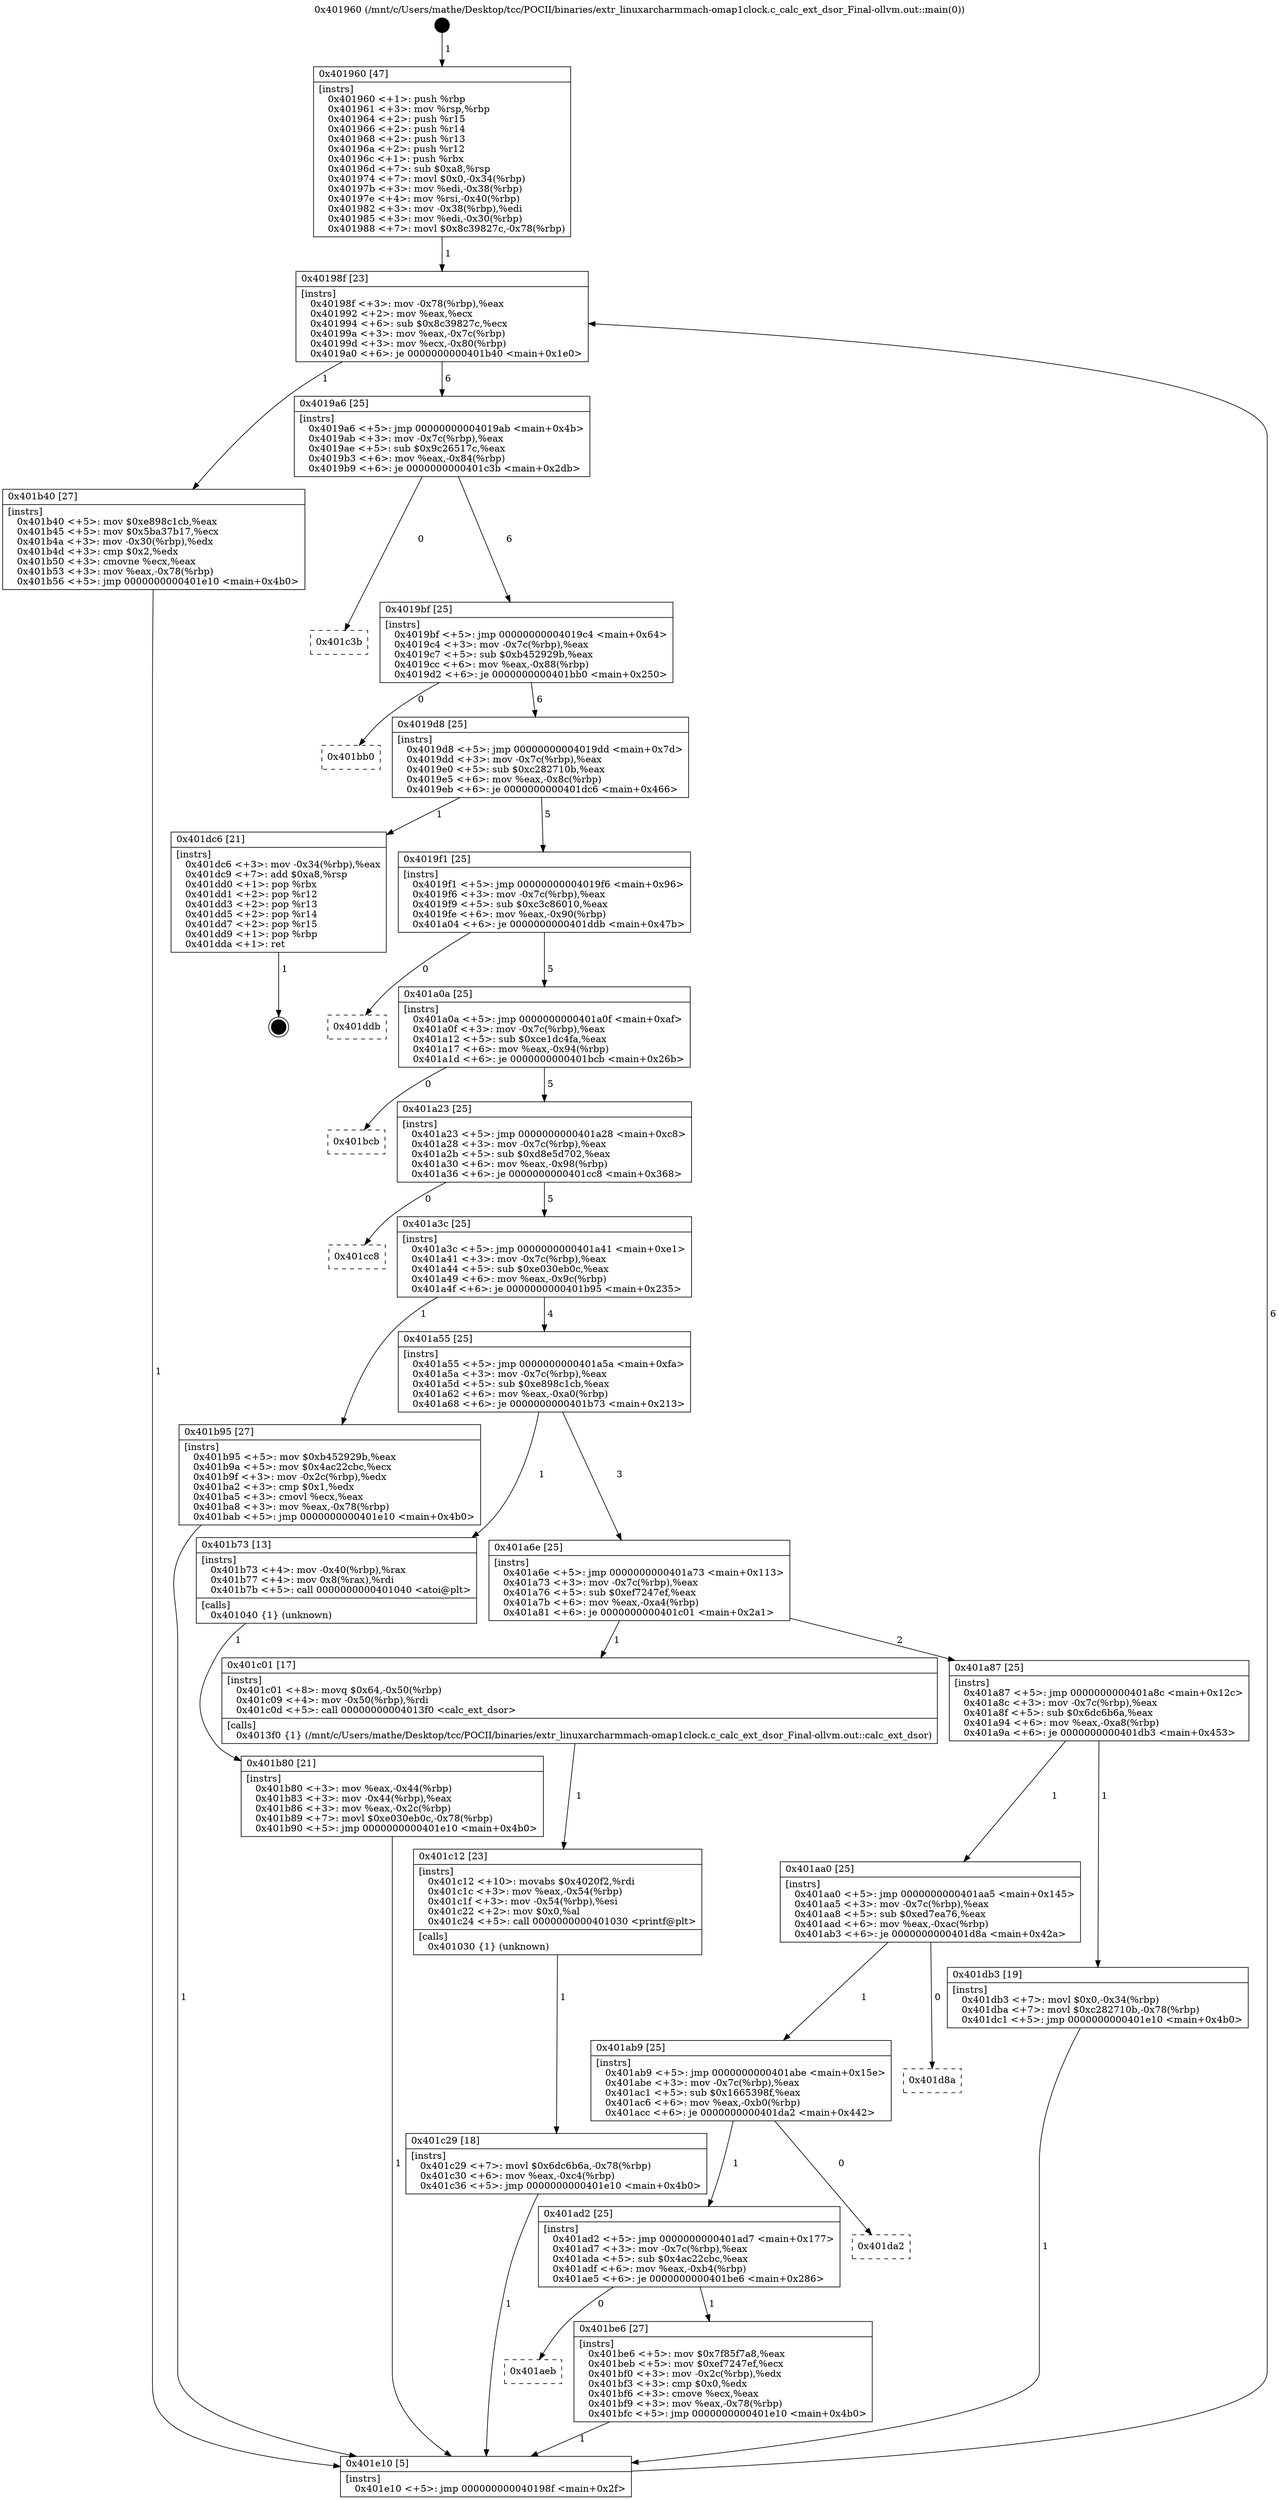 digraph "0x401960" {
  label = "0x401960 (/mnt/c/Users/mathe/Desktop/tcc/POCII/binaries/extr_linuxarcharmmach-omap1clock.c_calc_ext_dsor_Final-ollvm.out::main(0))"
  labelloc = "t"
  node[shape=record]

  Entry [label="",width=0.3,height=0.3,shape=circle,fillcolor=black,style=filled]
  "0x40198f" [label="{
     0x40198f [23]\l
     | [instrs]\l
     &nbsp;&nbsp;0x40198f \<+3\>: mov -0x78(%rbp),%eax\l
     &nbsp;&nbsp;0x401992 \<+2\>: mov %eax,%ecx\l
     &nbsp;&nbsp;0x401994 \<+6\>: sub $0x8c39827c,%ecx\l
     &nbsp;&nbsp;0x40199a \<+3\>: mov %eax,-0x7c(%rbp)\l
     &nbsp;&nbsp;0x40199d \<+3\>: mov %ecx,-0x80(%rbp)\l
     &nbsp;&nbsp;0x4019a0 \<+6\>: je 0000000000401b40 \<main+0x1e0\>\l
  }"]
  "0x401b40" [label="{
     0x401b40 [27]\l
     | [instrs]\l
     &nbsp;&nbsp;0x401b40 \<+5\>: mov $0xe898c1cb,%eax\l
     &nbsp;&nbsp;0x401b45 \<+5\>: mov $0x5ba37b17,%ecx\l
     &nbsp;&nbsp;0x401b4a \<+3\>: mov -0x30(%rbp),%edx\l
     &nbsp;&nbsp;0x401b4d \<+3\>: cmp $0x2,%edx\l
     &nbsp;&nbsp;0x401b50 \<+3\>: cmovne %ecx,%eax\l
     &nbsp;&nbsp;0x401b53 \<+3\>: mov %eax,-0x78(%rbp)\l
     &nbsp;&nbsp;0x401b56 \<+5\>: jmp 0000000000401e10 \<main+0x4b0\>\l
  }"]
  "0x4019a6" [label="{
     0x4019a6 [25]\l
     | [instrs]\l
     &nbsp;&nbsp;0x4019a6 \<+5\>: jmp 00000000004019ab \<main+0x4b\>\l
     &nbsp;&nbsp;0x4019ab \<+3\>: mov -0x7c(%rbp),%eax\l
     &nbsp;&nbsp;0x4019ae \<+5\>: sub $0x9c26517c,%eax\l
     &nbsp;&nbsp;0x4019b3 \<+6\>: mov %eax,-0x84(%rbp)\l
     &nbsp;&nbsp;0x4019b9 \<+6\>: je 0000000000401c3b \<main+0x2db\>\l
  }"]
  "0x401e10" [label="{
     0x401e10 [5]\l
     | [instrs]\l
     &nbsp;&nbsp;0x401e10 \<+5\>: jmp 000000000040198f \<main+0x2f\>\l
  }"]
  "0x401960" [label="{
     0x401960 [47]\l
     | [instrs]\l
     &nbsp;&nbsp;0x401960 \<+1\>: push %rbp\l
     &nbsp;&nbsp;0x401961 \<+3\>: mov %rsp,%rbp\l
     &nbsp;&nbsp;0x401964 \<+2\>: push %r15\l
     &nbsp;&nbsp;0x401966 \<+2\>: push %r14\l
     &nbsp;&nbsp;0x401968 \<+2\>: push %r13\l
     &nbsp;&nbsp;0x40196a \<+2\>: push %r12\l
     &nbsp;&nbsp;0x40196c \<+1\>: push %rbx\l
     &nbsp;&nbsp;0x40196d \<+7\>: sub $0xa8,%rsp\l
     &nbsp;&nbsp;0x401974 \<+7\>: movl $0x0,-0x34(%rbp)\l
     &nbsp;&nbsp;0x40197b \<+3\>: mov %edi,-0x38(%rbp)\l
     &nbsp;&nbsp;0x40197e \<+4\>: mov %rsi,-0x40(%rbp)\l
     &nbsp;&nbsp;0x401982 \<+3\>: mov -0x38(%rbp),%edi\l
     &nbsp;&nbsp;0x401985 \<+3\>: mov %edi,-0x30(%rbp)\l
     &nbsp;&nbsp;0x401988 \<+7\>: movl $0x8c39827c,-0x78(%rbp)\l
  }"]
  Exit [label="",width=0.3,height=0.3,shape=circle,fillcolor=black,style=filled,peripheries=2]
  "0x401c3b" [label="{
     0x401c3b\l
  }", style=dashed]
  "0x4019bf" [label="{
     0x4019bf [25]\l
     | [instrs]\l
     &nbsp;&nbsp;0x4019bf \<+5\>: jmp 00000000004019c4 \<main+0x64\>\l
     &nbsp;&nbsp;0x4019c4 \<+3\>: mov -0x7c(%rbp),%eax\l
     &nbsp;&nbsp;0x4019c7 \<+5\>: sub $0xb452929b,%eax\l
     &nbsp;&nbsp;0x4019cc \<+6\>: mov %eax,-0x88(%rbp)\l
     &nbsp;&nbsp;0x4019d2 \<+6\>: je 0000000000401bb0 \<main+0x250\>\l
  }"]
  "0x401c29" [label="{
     0x401c29 [18]\l
     | [instrs]\l
     &nbsp;&nbsp;0x401c29 \<+7\>: movl $0x6dc6b6a,-0x78(%rbp)\l
     &nbsp;&nbsp;0x401c30 \<+6\>: mov %eax,-0xc4(%rbp)\l
     &nbsp;&nbsp;0x401c36 \<+5\>: jmp 0000000000401e10 \<main+0x4b0\>\l
  }"]
  "0x401bb0" [label="{
     0x401bb0\l
  }", style=dashed]
  "0x4019d8" [label="{
     0x4019d8 [25]\l
     | [instrs]\l
     &nbsp;&nbsp;0x4019d8 \<+5\>: jmp 00000000004019dd \<main+0x7d\>\l
     &nbsp;&nbsp;0x4019dd \<+3\>: mov -0x7c(%rbp),%eax\l
     &nbsp;&nbsp;0x4019e0 \<+5\>: sub $0xc282710b,%eax\l
     &nbsp;&nbsp;0x4019e5 \<+6\>: mov %eax,-0x8c(%rbp)\l
     &nbsp;&nbsp;0x4019eb \<+6\>: je 0000000000401dc6 \<main+0x466\>\l
  }"]
  "0x401c12" [label="{
     0x401c12 [23]\l
     | [instrs]\l
     &nbsp;&nbsp;0x401c12 \<+10\>: movabs $0x4020f2,%rdi\l
     &nbsp;&nbsp;0x401c1c \<+3\>: mov %eax,-0x54(%rbp)\l
     &nbsp;&nbsp;0x401c1f \<+3\>: mov -0x54(%rbp),%esi\l
     &nbsp;&nbsp;0x401c22 \<+2\>: mov $0x0,%al\l
     &nbsp;&nbsp;0x401c24 \<+5\>: call 0000000000401030 \<printf@plt\>\l
     | [calls]\l
     &nbsp;&nbsp;0x401030 \{1\} (unknown)\l
  }"]
  "0x401dc6" [label="{
     0x401dc6 [21]\l
     | [instrs]\l
     &nbsp;&nbsp;0x401dc6 \<+3\>: mov -0x34(%rbp),%eax\l
     &nbsp;&nbsp;0x401dc9 \<+7\>: add $0xa8,%rsp\l
     &nbsp;&nbsp;0x401dd0 \<+1\>: pop %rbx\l
     &nbsp;&nbsp;0x401dd1 \<+2\>: pop %r12\l
     &nbsp;&nbsp;0x401dd3 \<+2\>: pop %r13\l
     &nbsp;&nbsp;0x401dd5 \<+2\>: pop %r14\l
     &nbsp;&nbsp;0x401dd7 \<+2\>: pop %r15\l
     &nbsp;&nbsp;0x401dd9 \<+1\>: pop %rbp\l
     &nbsp;&nbsp;0x401dda \<+1\>: ret\l
  }"]
  "0x4019f1" [label="{
     0x4019f1 [25]\l
     | [instrs]\l
     &nbsp;&nbsp;0x4019f1 \<+5\>: jmp 00000000004019f6 \<main+0x96\>\l
     &nbsp;&nbsp;0x4019f6 \<+3\>: mov -0x7c(%rbp),%eax\l
     &nbsp;&nbsp;0x4019f9 \<+5\>: sub $0xc3c86010,%eax\l
     &nbsp;&nbsp;0x4019fe \<+6\>: mov %eax,-0x90(%rbp)\l
     &nbsp;&nbsp;0x401a04 \<+6\>: je 0000000000401ddb \<main+0x47b\>\l
  }"]
  "0x401aeb" [label="{
     0x401aeb\l
  }", style=dashed]
  "0x401ddb" [label="{
     0x401ddb\l
  }", style=dashed]
  "0x401a0a" [label="{
     0x401a0a [25]\l
     | [instrs]\l
     &nbsp;&nbsp;0x401a0a \<+5\>: jmp 0000000000401a0f \<main+0xaf\>\l
     &nbsp;&nbsp;0x401a0f \<+3\>: mov -0x7c(%rbp),%eax\l
     &nbsp;&nbsp;0x401a12 \<+5\>: sub $0xce1dc4fa,%eax\l
     &nbsp;&nbsp;0x401a17 \<+6\>: mov %eax,-0x94(%rbp)\l
     &nbsp;&nbsp;0x401a1d \<+6\>: je 0000000000401bcb \<main+0x26b\>\l
  }"]
  "0x401be6" [label="{
     0x401be6 [27]\l
     | [instrs]\l
     &nbsp;&nbsp;0x401be6 \<+5\>: mov $0x7f85f7a8,%eax\l
     &nbsp;&nbsp;0x401beb \<+5\>: mov $0xef7247ef,%ecx\l
     &nbsp;&nbsp;0x401bf0 \<+3\>: mov -0x2c(%rbp),%edx\l
     &nbsp;&nbsp;0x401bf3 \<+3\>: cmp $0x0,%edx\l
     &nbsp;&nbsp;0x401bf6 \<+3\>: cmove %ecx,%eax\l
     &nbsp;&nbsp;0x401bf9 \<+3\>: mov %eax,-0x78(%rbp)\l
     &nbsp;&nbsp;0x401bfc \<+5\>: jmp 0000000000401e10 \<main+0x4b0\>\l
  }"]
  "0x401bcb" [label="{
     0x401bcb\l
  }", style=dashed]
  "0x401a23" [label="{
     0x401a23 [25]\l
     | [instrs]\l
     &nbsp;&nbsp;0x401a23 \<+5\>: jmp 0000000000401a28 \<main+0xc8\>\l
     &nbsp;&nbsp;0x401a28 \<+3\>: mov -0x7c(%rbp),%eax\l
     &nbsp;&nbsp;0x401a2b \<+5\>: sub $0xd8e5d702,%eax\l
     &nbsp;&nbsp;0x401a30 \<+6\>: mov %eax,-0x98(%rbp)\l
     &nbsp;&nbsp;0x401a36 \<+6\>: je 0000000000401cc8 \<main+0x368\>\l
  }"]
  "0x401ad2" [label="{
     0x401ad2 [25]\l
     | [instrs]\l
     &nbsp;&nbsp;0x401ad2 \<+5\>: jmp 0000000000401ad7 \<main+0x177\>\l
     &nbsp;&nbsp;0x401ad7 \<+3\>: mov -0x7c(%rbp),%eax\l
     &nbsp;&nbsp;0x401ada \<+5\>: sub $0x4ac22cbc,%eax\l
     &nbsp;&nbsp;0x401adf \<+6\>: mov %eax,-0xb4(%rbp)\l
     &nbsp;&nbsp;0x401ae5 \<+6\>: je 0000000000401be6 \<main+0x286\>\l
  }"]
  "0x401cc8" [label="{
     0x401cc8\l
  }", style=dashed]
  "0x401a3c" [label="{
     0x401a3c [25]\l
     | [instrs]\l
     &nbsp;&nbsp;0x401a3c \<+5\>: jmp 0000000000401a41 \<main+0xe1\>\l
     &nbsp;&nbsp;0x401a41 \<+3\>: mov -0x7c(%rbp),%eax\l
     &nbsp;&nbsp;0x401a44 \<+5\>: sub $0xe030eb0c,%eax\l
     &nbsp;&nbsp;0x401a49 \<+6\>: mov %eax,-0x9c(%rbp)\l
     &nbsp;&nbsp;0x401a4f \<+6\>: je 0000000000401b95 \<main+0x235\>\l
  }"]
  "0x401da2" [label="{
     0x401da2\l
  }", style=dashed]
  "0x401b95" [label="{
     0x401b95 [27]\l
     | [instrs]\l
     &nbsp;&nbsp;0x401b95 \<+5\>: mov $0xb452929b,%eax\l
     &nbsp;&nbsp;0x401b9a \<+5\>: mov $0x4ac22cbc,%ecx\l
     &nbsp;&nbsp;0x401b9f \<+3\>: mov -0x2c(%rbp),%edx\l
     &nbsp;&nbsp;0x401ba2 \<+3\>: cmp $0x1,%edx\l
     &nbsp;&nbsp;0x401ba5 \<+3\>: cmovl %ecx,%eax\l
     &nbsp;&nbsp;0x401ba8 \<+3\>: mov %eax,-0x78(%rbp)\l
     &nbsp;&nbsp;0x401bab \<+5\>: jmp 0000000000401e10 \<main+0x4b0\>\l
  }"]
  "0x401a55" [label="{
     0x401a55 [25]\l
     | [instrs]\l
     &nbsp;&nbsp;0x401a55 \<+5\>: jmp 0000000000401a5a \<main+0xfa\>\l
     &nbsp;&nbsp;0x401a5a \<+3\>: mov -0x7c(%rbp),%eax\l
     &nbsp;&nbsp;0x401a5d \<+5\>: sub $0xe898c1cb,%eax\l
     &nbsp;&nbsp;0x401a62 \<+6\>: mov %eax,-0xa0(%rbp)\l
     &nbsp;&nbsp;0x401a68 \<+6\>: je 0000000000401b73 \<main+0x213\>\l
  }"]
  "0x401ab9" [label="{
     0x401ab9 [25]\l
     | [instrs]\l
     &nbsp;&nbsp;0x401ab9 \<+5\>: jmp 0000000000401abe \<main+0x15e\>\l
     &nbsp;&nbsp;0x401abe \<+3\>: mov -0x7c(%rbp),%eax\l
     &nbsp;&nbsp;0x401ac1 \<+5\>: sub $0x1665398f,%eax\l
     &nbsp;&nbsp;0x401ac6 \<+6\>: mov %eax,-0xb0(%rbp)\l
     &nbsp;&nbsp;0x401acc \<+6\>: je 0000000000401da2 \<main+0x442\>\l
  }"]
  "0x401b73" [label="{
     0x401b73 [13]\l
     | [instrs]\l
     &nbsp;&nbsp;0x401b73 \<+4\>: mov -0x40(%rbp),%rax\l
     &nbsp;&nbsp;0x401b77 \<+4\>: mov 0x8(%rax),%rdi\l
     &nbsp;&nbsp;0x401b7b \<+5\>: call 0000000000401040 \<atoi@plt\>\l
     | [calls]\l
     &nbsp;&nbsp;0x401040 \{1\} (unknown)\l
  }"]
  "0x401a6e" [label="{
     0x401a6e [25]\l
     | [instrs]\l
     &nbsp;&nbsp;0x401a6e \<+5\>: jmp 0000000000401a73 \<main+0x113\>\l
     &nbsp;&nbsp;0x401a73 \<+3\>: mov -0x7c(%rbp),%eax\l
     &nbsp;&nbsp;0x401a76 \<+5\>: sub $0xef7247ef,%eax\l
     &nbsp;&nbsp;0x401a7b \<+6\>: mov %eax,-0xa4(%rbp)\l
     &nbsp;&nbsp;0x401a81 \<+6\>: je 0000000000401c01 \<main+0x2a1\>\l
  }"]
  "0x401b80" [label="{
     0x401b80 [21]\l
     | [instrs]\l
     &nbsp;&nbsp;0x401b80 \<+3\>: mov %eax,-0x44(%rbp)\l
     &nbsp;&nbsp;0x401b83 \<+3\>: mov -0x44(%rbp),%eax\l
     &nbsp;&nbsp;0x401b86 \<+3\>: mov %eax,-0x2c(%rbp)\l
     &nbsp;&nbsp;0x401b89 \<+7\>: movl $0xe030eb0c,-0x78(%rbp)\l
     &nbsp;&nbsp;0x401b90 \<+5\>: jmp 0000000000401e10 \<main+0x4b0\>\l
  }"]
  "0x401d8a" [label="{
     0x401d8a\l
  }", style=dashed]
  "0x401c01" [label="{
     0x401c01 [17]\l
     | [instrs]\l
     &nbsp;&nbsp;0x401c01 \<+8\>: movq $0x64,-0x50(%rbp)\l
     &nbsp;&nbsp;0x401c09 \<+4\>: mov -0x50(%rbp),%rdi\l
     &nbsp;&nbsp;0x401c0d \<+5\>: call 00000000004013f0 \<calc_ext_dsor\>\l
     | [calls]\l
     &nbsp;&nbsp;0x4013f0 \{1\} (/mnt/c/Users/mathe/Desktop/tcc/POCII/binaries/extr_linuxarcharmmach-omap1clock.c_calc_ext_dsor_Final-ollvm.out::calc_ext_dsor)\l
  }"]
  "0x401a87" [label="{
     0x401a87 [25]\l
     | [instrs]\l
     &nbsp;&nbsp;0x401a87 \<+5\>: jmp 0000000000401a8c \<main+0x12c\>\l
     &nbsp;&nbsp;0x401a8c \<+3\>: mov -0x7c(%rbp),%eax\l
     &nbsp;&nbsp;0x401a8f \<+5\>: sub $0x6dc6b6a,%eax\l
     &nbsp;&nbsp;0x401a94 \<+6\>: mov %eax,-0xa8(%rbp)\l
     &nbsp;&nbsp;0x401a9a \<+6\>: je 0000000000401db3 \<main+0x453\>\l
  }"]
  "0x401aa0" [label="{
     0x401aa0 [25]\l
     | [instrs]\l
     &nbsp;&nbsp;0x401aa0 \<+5\>: jmp 0000000000401aa5 \<main+0x145\>\l
     &nbsp;&nbsp;0x401aa5 \<+3\>: mov -0x7c(%rbp),%eax\l
     &nbsp;&nbsp;0x401aa8 \<+5\>: sub $0xed7ea76,%eax\l
     &nbsp;&nbsp;0x401aad \<+6\>: mov %eax,-0xac(%rbp)\l
     &nbsp;&nbsp;0x401ab3 \<+6\>: je 0000000000401d8a \<main+0x42a\>\l
  }"]
  "0x401db3" [label="{
     0x401db3 [19]\l
     | [instrs]\l
     &nbsp;&nbsp;0x401db3 \<+7\>: movl $0x0,-0x34(%rbp)\l
     &nbsp;&nbsp;0x401dba \<+7\>: movl $0xc282710b,-0x78(%rbp)\l
     &nbsp;&nbsp;0x401dc1 \<+5\>: jmp 0000000000401e10 \<main+0x4b0\>\l
  }"]
  Entry -> "0x401960" [label=" 1"]
  "0x40198f" -> "0x401b40" [label=" 1"]
  "0x40198f" -> "0x4019a6" [label=" 6"]
  "0x401b40" -> "0x401e10" [label=" 1"]
  "0x401960" -> "0x40198f" [label=" 1"]
  "0x401e10" -> "0x40198f" [label=" 6"]
  "0x401dc6" -> Exit [label=" 1"]
  "0x4019a6" -> "0x401c3b" [label=" 0"]
  "0x4019a6" -> "0x4019bf" [label=" 6"]
  "0x401db3" -> "0x401e10" [label=" 1"]
  "0x4019bf" -> "0x401bb0" [label=" 0"]
  "0x4019bf" -> "0x4019d8" [label=" 6"]
  "0x401c29" -> "0x401e10" [label=" 1"]
  "0x4019d8" -> "0x401dc6" [label=" 1"]
  "0x4019d8" -> "0x4019f1" [label=" 5"]
  "0x401c12" -> "0x401c29" [label=" 1"]
  "0x4019f1" -> "0x401ddb" [label=" 0"]
  "0x4019f1" -> "0x401a0a" [label=" 5"]
  "0x401c01" -> "0x401c12" [label=" 1"]
  "0x401a0a" -> "0x401bcb" [label=" 0"]
  "0x401a0a" -> "0x401a23" [label=" 5"]
  "0x401be6" -> "0x401e10" [label=" 1"]
  "0x401a23" -> "0x401cc8" [label=" 0"]
  "0x401a23" -> "0x401a3c" [label=" 5"]
  "0x401ad2" -> "0x401be6" [label=" 1"]
  "0x401a3c" -> "0x401b95" [label=" 1"]
  "0x401a3c" -> "0x401a55" [label=" 4"]
  "0x401ad2" -> "0x401aeb" [label=" 0"]
  "0x401a55" -> "0x401b73" [label=" 1"]
  "0x401a55" -> "0x401a6e" [label=" 3"]
  "0x401b73" -> "0x401b80" [label=" 1"]
  "0x401b80" -> "0x401e10" [label=" 1"]
  "0x401b95" -> "0x401e10" [label=" 1"]
  "0x401ab9" -> "0x401da2" [label=" 0"]
  "0x401a6e" -> "0x401c01" [label=" 1"]
  "0x401a6e" -> "0x401a87" [label=" 2"]
  "0x401ab9" -> "0x401ad2" [label=" 1"]
  "0x401a87" -> "0x401db3" [label=" 1"]
  "0x401a87" -> "0x401aa0" [label=" 1"]
  "0x401aa0" -> "0x401ab9" [label=" 1"]
  "0x401aa0" -> "0x401d8a" [label=" 0"]
}

